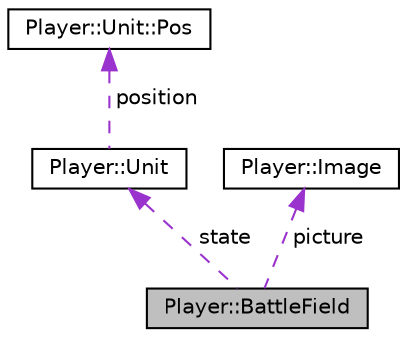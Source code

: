 digraph "Player::BattleField"
{
 // LATEX_PDF_SIZE
  edge [fontname="Helvetica",fontsize="10",labelfontname="Helvetica",labelfontsize="10"];
  node [fontname="Helvetica",fontsize="10",shape=record];
  Node1 [label="Player::BattleField",height=0.2,width=0.4,color="black", fillcolor="grey75", style="filled", fontcolor="black",tooltip=" "];
  Node2 -> Node1 [dir="back",color="darkorchid3",fontsize="10",style="dashed",label=" state" ,fontname="Helvetica"];
  Node2 [label="Player::Unit",height=0.2,width=0.4,color="black", fillcolor="white", style="filled",URL="$struct_player_1_1_unit.html",tooltip=" "];
  Node3 -> Node2 [dir="back",color="darkorchid3",fontsize="10",style="dashed",label=" position" ,fontname="Helvetica"];
  Node3 [label="Player::Unit::Pos",height=0.2,width=0.4,color="black", fillcolor="white", style="filled",URL="$struct_player_1_1_unit_1_1_pos.html",tooltip=" "];
  Node4 -> Node1 [dir="back",color="darkorchid3",fontsize="10",style="dashed",label=" picture" ,fontname="Helvetica"];
  Node4 [label="Player::Image",height=0.2,width=0.4,color="black", fillcolor="white", style="filled",URL="$struct_player_1_1_image.html",tooltip=" "];
}
